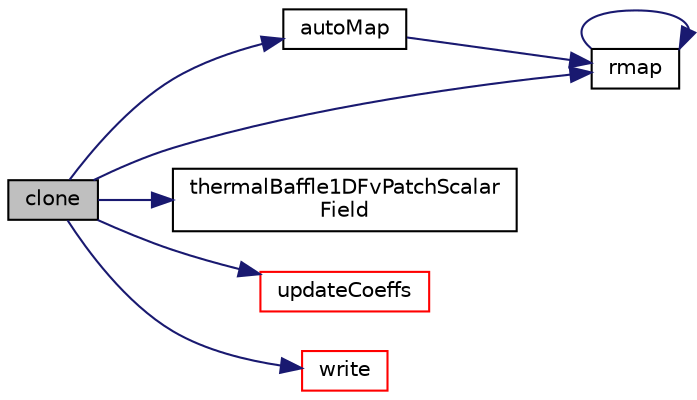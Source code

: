 digraph "clone"
{
  bgcolor="transparent";
  edge [fontname="Helvetica",fontsize="10",labelfontname="Helvetica",labelfontsize="10"];
  node [fontname="Helvetica",fontsize="10",shape=record];
  rankdir="LR";
  Node356 [label="clone",height=0.2,width=0.4,color="black", fillcolor="grey75", style="filled", fontcolor="black"];
  Node356 -> Node357 [color="midnightblue",fontsize="10",style="solid",fontname="Helvetica"];
  Node357 [label="autoMap",height=0.2,width=0.4,color="black",URL="$a32009.html#a0ab0c43ce90d756c88dd81e3d0a9eef5",tooltip="Map (and resize as needed) from self given a mapping object. "];
  Node357 -> Node358 [color="midnightblue",fontsize="10",style="solid",fontname="Helvetica"];
  Node358 [label="rmap",height=0.2,width=0.4,color="black",URL="$a32009.html#a713277715ccc0a5ef466b0516d44731f",tooltip="Reverse map the given fvPatchField onto this fvPatchField. "];
  Node358 -> Node358 [color="midnightblue",fontsize="10",style="solid",fontname="Helvetica"];
  Node356 -> Node358 [color="midnightblue",fontsize="10",style="solid",fontname="Helvetica"];
  Node356 -> Node359 [color="midnightblue",fontsize="10",style="solid",fontname="Helvetica"];
  Node359 [label="thermalBaffle1DFvPatchScalar\lField",height=0.2,width=0.4,color="black",URL="$a32009.html#aeb5a482f08e04f74295b63f2aa4385f2",tooltip="Construct from patch and internal field. "];
  Node356 -> Node360 [color="midnightblue",fontsize="10",style="solid",fontname="Helvetica"];
  Node360 [label="updateCoeffs",height=0.2,width=0.4,color="red",URL="$a32009.html#a7e24eafac629d3733181cd942d4c902f",tooltip="Update the coefficients associated with the patch field. "];
  Node356 -> Node698 [color="midnightblue",fontsize="10",style="solid",fontname="Helvetica"];
  Node698 [label="write",height=0.2,width=0.4,color="red",URL="$a32009.html#a293fdfec8bdfbd5c3913ab4c9f3454ff",tooltip="Write. "];
}
